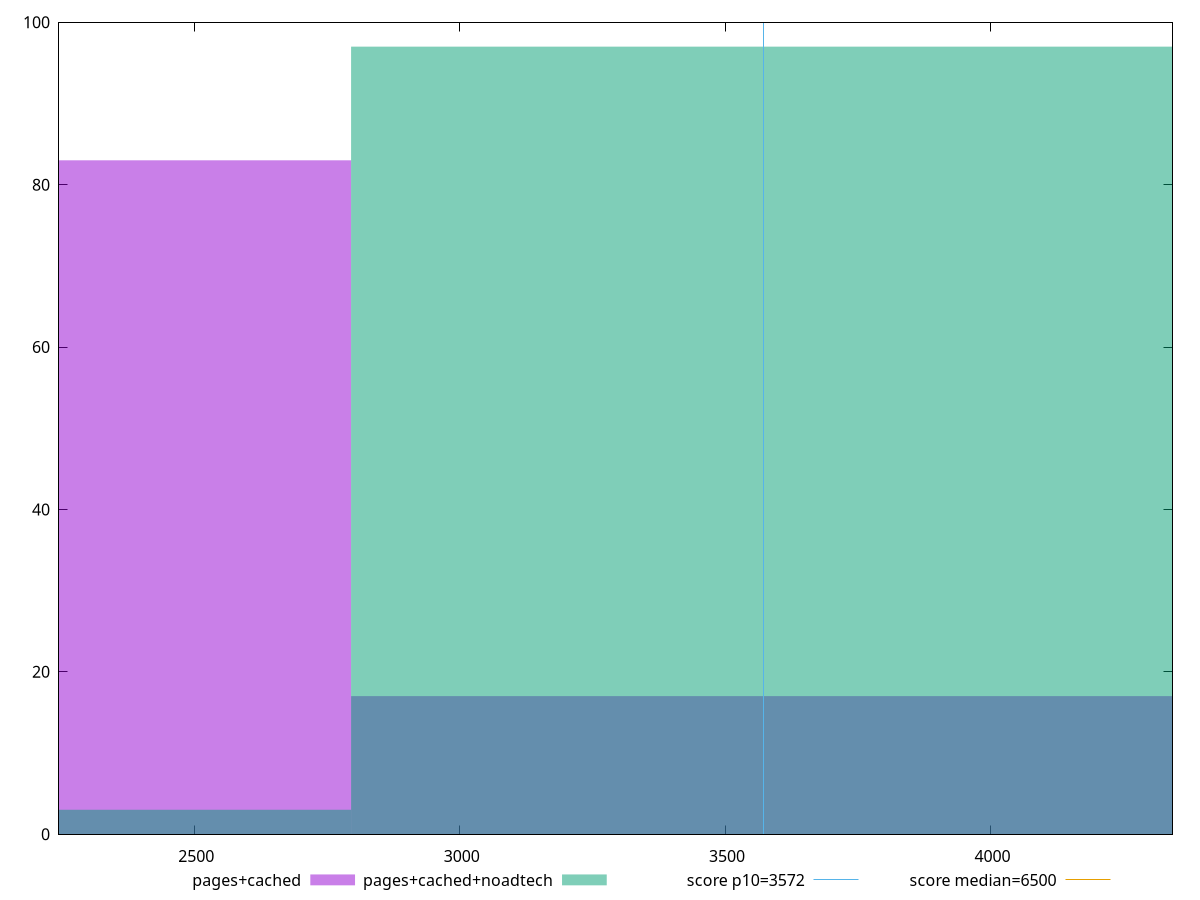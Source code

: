 reset

$pagesCached <<EOF
3727.3955534115325 17
1863.6977767057663 83
EOF

$pagesCachedNoadtech <<EOF
3727.3955534115325 97
1863.6977767057663 3
EOF

set key outside below
set boxwidth 1863.6977767057663
set xrange [2245.366:4342.740000000001]
set yrange [0:100]
set trange [0:100]
set style fill transparent solid 0.5 noborder

set parametric
set terminal svg size 640, 500 enhanced background rgb 'white'
set output "report_00025_2021-02-22T21:38:55.199Z/first-cpu-idle/comparison/histogram/1_vs_2.svg"

plot $pagesCached title "pages+cached" with boxes, \
     $pagesCachedNoadtech title "pages+cached+noadtech" with boxes, \
     3572,t title "score p10=3572", \
     6500,t title "score median=6500"

reset
